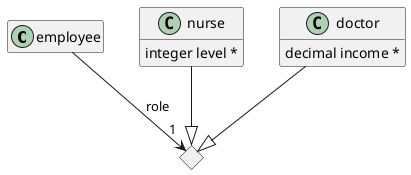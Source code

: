 @startuml
hide <<Path>> circle
hide <<Response>> circle
hide <<Parameter>> circle
hide empty methods
hide empty fields
set namespaceSeparator none

class "employee" {
}

class "nurse" {
  {field} integer level *
}

class "doctor" {
  {field} decimal income *
}

diamond anon1

"employee" -->"1" "anon1" : "role"

"doctor" --|> "anon1"

"nurse" --|> "anon1"

@enduml